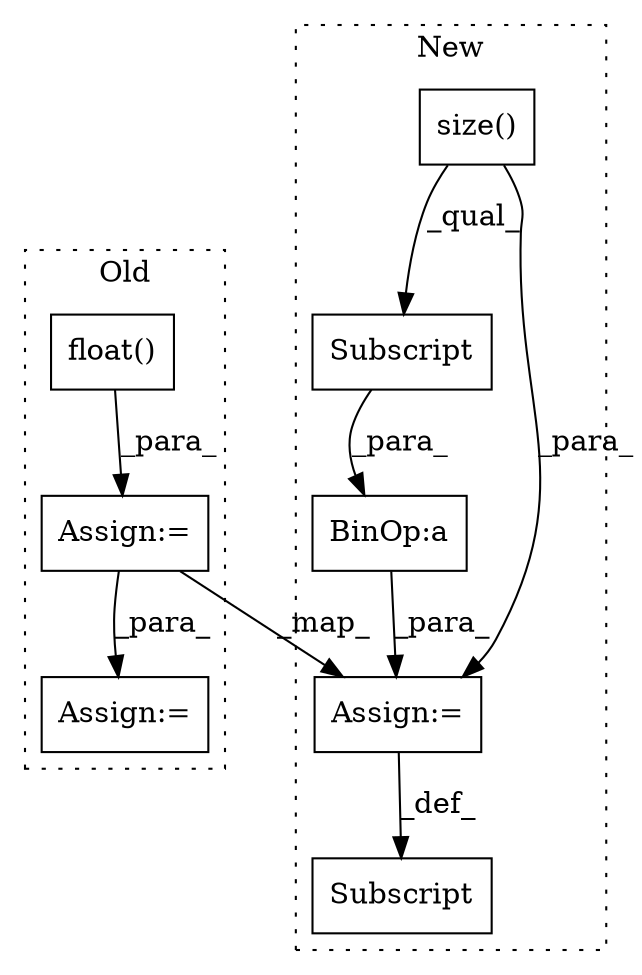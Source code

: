 digraph G {
subgraph cluster0 {
1 [label="float()" a="75" s="4444" l="26" shape="box"];
6 [label="Assign:=" a="68" s="4505" l="3" shape="box"];
8 [label="Assign:=" a="68" s="4929" l="3" shape="box"];
label = "Old";
style="dotted";
}
subgraph cluster1 {
2 [label="size()" a="75" s="5179" l="18" shape="box"];
3 [label="BinOp:a" a="82" s="5176" l="3" shape="box"];
4 [label="Subscript" a="63" s="5179,0" l="22,0" shape="box"];
5 [label="Assign:=" a="68" s="5421" l="3" shape="box"];
7 [label="Subscript" a="63" s="5483,0" l="27,0" shape="box"];
label = "New";
style="dotted";
}
1 -> 6 [label="_para_"];
2 -> 4 [label="_qual_"];
2 -> 5 [label="_para_"];
3 -> 5 [label="_para_"];
4 -> 3 [label="_para_"];
5 -> 7 [label="_def_"];
6 -> 5 [label="_map_"];
6 -> 8 [label="_para_"];
}